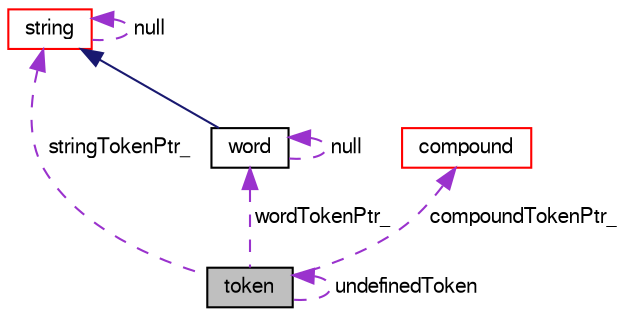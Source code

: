 digraph "token"
{
  bgcolor="transparent";
  edge [fontname="FreeSans",fontsize="10",labelfontname="FreeSans",labelfontsize="10"];
  node [fontname="FreeSans",fontsize="10",shape=record];
  Node1 [label="token",height=0.2,width=0.4,color="black", fillcolor="grey75", style="filled", fontcolor="black"];
  Node2 -> Node1 [dir="back",color="darkorchid3",fontsize="10",style="dashed",label=" stringTokenPtr_" ,fontname="FreeSans"];
  Node2 [label="string",height=0.2,width=0.4,color="red",URL="$a28250.html",tooltip="A class for handling character strings derived from std::string. "];
  Node2 -> Node2 [dir="back",color="darkorchid3",fontsize="10",style="dashed",label=" null" ,fontname="FreeSans"];
  Node1 -> Node1 [dir="back",color="darkorchid3",fontsize="10",style="dashed",label=" undefinedToken" ,fontname="FreeSans"];
  Node4 -> Node1 [dir="back",color="darkorchid3",fontsize="10",style="dashed",label=" compoundTokenPtr_" ,fontname="FreeSans"];
  Node4 [label="compound",height=0.2,width=0.4,color="red",URL="$a26310.html",tooltip="Abstract base class for complex tokens. "];
  Node6 -> Node1 [dir="back",color="darkorchid3",fontsize="10",style="dashed",label=" wordTokenPtr_" ,fontname="FreeSans"];
  Node6 [label="word",height=0.2,width=0.4,color="black",URL="$a28258.html",tooltip="A class for handling words, derived from string. "];
  Node2 -> Node6 [dir="back",color="midnightblue",fontsize="10",style="solid",fontname="FreeSans"];
  Node6 -> Node6 [dir="back",color="darkorchid3",fontsize="10",style="dashed",label=" null" ,fontname="FreeSans"];
}
